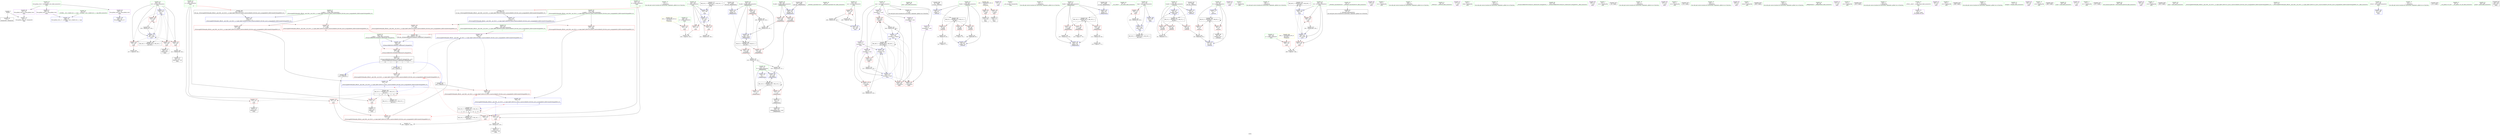 digraph "SVFG" {
	label="SVFG";

	Node0x563b959c5800 [shape=record,color=grey,label="{NodeID: 0\nNullPtr}"];
	Node0x563b959c5800 -> Node0x563b959e9190[style=solid];
	Node0x563b959c5800 -> Node0x563b959eeab0[style=solid];
	Node0x563b959f6620 [shape=record,color=grey,label="{NodeID: 263\n237 = cmp(236, 238, )\n}"];
	Node0x563b959f0270 [shape=record,color=blue,label="{NodeID: 180\n309\<--317\n__tmp\<--\n_ZSt4swapIiENSt9enable_ifIXsr6__and_ISt6__not_ISt15__is_tuple_likeIT_EESt21is_move_constructibleIS3_ESt18is_move_assignableIS3_EEE5valueEvE4typeERS3_SC_\n}"];
	Node0x563b959f0270 -> Node0x563b959ee640[style=dashed];
	Node0x563b959f0270 -> Node0x563b959ee710[style=dashed];
	Node0x563b959e74c0 [shape=record,color=purple,label="{NodeID: 97\n346\<--31\nllvm.global_ctors_1\<--llvm.global_ctors\nGlob }"];
	Node0x563b959e74c0 -> Node0x563b959ee9b0[style=solid];
	Node0x563b959e5460 [shape=record,color=green,label="{NodeID: 14\n72\<--1\n\<--dummyObj\nCan only get source location for instruction, argument, global var or function.}"];
	Node0x563b95a1b5a0 [shape=record,color=black,label="{NodeID: 360\n314 = PHI(334, )\n}"];
	Node0x563b95a1b5a0 -> Node0x563b959ee570[style=solid];
	Node0x563b95a01be0 [shape=record,color=black,label="{NodeID: 277\nMR_32V_2 = PHI(MR_32V_4, MR_32V_1, )\npts\{162 \}\n}"];
	Node0x563b95a01be0 -> Node0x563b959ef8b0[style=dashed];
	Node0x563b959e8080 [shape=record,color=red,label="{NodeID: 111\n135\<--104\n\<--B.addr\n_Z6BigModxxx\n}"];
	Node0x563b959e8080 -> Node0x563b959f6020[style=solid];
	Node0x563b959e6260 [shape=record,color=green,label="{NodeID: 28\n40\<--41\n_ZNSt8ios_base4InitC1Ev\<--_ZNSt8ios_base4InitC1Ev_field_insensitive\n}"];
	Node0x563b95a065e0 [shape=record,color=black,label="{NodeID: 291\nMR_24V_3 = PHI(MR_24V_5, MR_24V_2, )\npts\{154 \}\n|{|<s4>9|<s5>9|<s6>9|<s7>9}}"];
	Node0x563b95a065e0 -> Node0x563b959ed390[style=dashed];
	Node0x563b95a065e0 -> Node0x563b959ed460[style=dashed];
	Node0x563b95a065e0 -> Node0x563b95a00ce0[style=dashed];
	Node0x563b95a065e0 -> Node0x563b95a065e0[style=dashed];
	Node0x563b95a065e0:s4 -> Node0x563b959ee570[style=dashed,color=red];
	Node0x563b95a065e0:s5 -> Node0x563b959ee640[style=dashed,color=red];
	Node0x563b95a065e0:s6 -> Node0x563b959ee710[style=dashed,color=red];
	Node0x563b95a065e0:s7 -> Node0x563b959f0410[style=dashed,color=red];
	Node0x563b959ed530 [shape=record,color=red,label="{NodeID: 125\n185\<--155\n\<--cas\nmain\n}"];
	Node0x563b959ed530 -> Node0x563b959f5ba0[style=solid];
	Node0x563b959ed530 -> Node0x563b959ec020[style=solid];
	Node0x563b959e6ee0 [shape=record,color=green,label="{NodeID: 42\n149\<--150\nn\<--n_field_insensitive\nmain\n}"];
	Node0x563b959e6ee0 -> Node0x563b959ed050[style=solid];
	Node0x563b959ee090 [shape=record,color=red,label="{NodeID: 139\n248\<--247\n\<--arrayidx17\nmain\n}"];
	Node0x563b959ee090 -> Node0x563b959f4820[style=solid];
	Node0x563b959e8b50 [shape=record,color=green,label="{NodeID: 56\n286\<--287\nputs\<--puts_field_insensitive\n}"];
	Node0x563b959eec80 [shape=record,color=blue,label="{NodeID: 153\n65\<--62\nP.addr\<--P\n_Z3Powxx\n}"];
	Node0x563b959eec80 -> Node0x563b95a05af0[style=dashed];
	Node0x563b959e97d0 [shape=record,color=black,label="{NodeID: 70\n172\<--169\ncall\<--\nmain\n}"];
	Node0x563b959f52a0 [shape=record,color=grey,label="{NodeID: 250\n227 = Binary(226, 187, )\n}"];
	Node0x563b959f52a0 -> Node0x563b959efa50[style=solid];
	Node0x563b959ef7e0 [shape=record,color=blue,label="{NodeID: 167\n155\<--186\ncas\<--dec\nmain\n}"];
	Node0x563b959ef7e0 -> Node0x563b959ed530[style=dashed];
	Node0x563b959ef7e0 -> Node0x563b959ef7e0[style=dashed];
	Node0x563b959ea330 [shape=record,color=purple,label="{NodeID: 84\n170\<--11\n\<--.str\nmain\n}"];
	Node0x563b959db510 [shape=record,color=green,label="{NodeID: 1\n7\<--1\n__dso_handle\<--dummyObj\nGlob }"];
	Node0x563b959f67a0 [shape=record,color=grey,label="{NodeID: 264\n75 = cmp(74, 76, )\n}"];
	Node0x563b959f0340 [shape=record,color=blue,label="{NodeID: 181\n322\<--321\n\<--\n_ZSt4swapIiENSt9enable_ifIXsr6__and_ISt6__not_ISt15__is_tuple_likeIT_EESt21is_move_constructibleIS3_ESt18is_move_assignableIS3_EEE5valueEvE4typeERS3_SC_\n|{|<s1>9|<s2>9}}"];
	Node0x563b959f0340 -> Node0x563b959ee710[style=dashed];
	Node0x563b959f0340:s1 -> Node0x563b959ed1f0[style=dashed,color=blue];
	Node0x563b959f0340:s2 -> Node0x563b95a060e0[style=dashed,color=blue];
	Node0x563b959e75c0 [shape=record,color=purple,label="{NodeID: 98\n347\<--31\nllvm.global_ctors_2\<--llvm.global_ctors\nGlob }"];
	Node0x563b959e75c0 -> Node0x563b959eeab0[style=solid];
	Node0x563b959e5560 [shape=record,color=green,label="{NodeID: 15\n76\<--1\n\<--dummyObj\nCan only get source location for instruction, argument, global var or function.}"];
	Node0x563b95a1b790 [shape=record,color=black,label="{NodeID: 361\n320 = PHI(334, )\n}"];
	Node0x563b95a1b790 -> Node0x563b959ee640[style=solid];
	Node0x563b95a020e0 [shape=record,color=black,label="{NodeID: 278\nMR_34V_2 = PHI(MR_34V_4, MR_34V_1, )\npts\{164 \}\n}"];
	Node0x563b95a020e0 -> Node0x563b959efbf0[style=dashed];
	Node0x563b959e8150 [shape=record,color=red,label="{NodeID: 112\n117\<--106\n\<--P.addr\n_Z6BigModxxx\n}"];
	Node0x563b959e8150 -> Node0x563b959f6920[style=solid];
	Node0x563b959e6360 [shape=record,color=green,label="{NodeID: 29\n46\<--47\n__cxa_atexit\<--__cxa_atexit_field_insensitive\n}"];
	Node0x563b959ed600 [shape=record,color=red,label="{NodeID: 126\n258\<--157\n\<--loop\nmain\n}"];
	Node0x563b959ed600 -> Node0x563b959f6320[style=solid];
	Node0x563b959e6fb0 [shape=record,color=green,label="{NodeID: 43\n151\<--152\na\<--a_field_insensitive\nmain\n|{|<s3>9}}"];
	Node0x563b959e6fb0 -> Node0x563b959ed120[style=solid];
	Node0x563b959e6fb0 -> Node0x563b959ed1f0[style=solid];
	Node0x563b959e6fb0 -> Node0x563b959ed2c0[style=solid];
	Node0x563b959e6fb0:s3 -> Node0x563b95a1c150[style=solid,color=red];
	Node0x563b959ee160 [shape=record,color=red,label="{NodeID: 140\n276\<--275\n\<--arrayidx31\nmain\n}"];
	Node0x563b959e8c50 [shape=record,color=green,label="{NodeID: 57\n305\<--306\n__a.addr\<--__a.addr_field_insensitive\n_ZSt4swapIiENSt9enable_ifIXsr6__and_ISt6__not_ISt15__is_tuple_likeIT_EESt21is_move_constructibleIS3_ESt18is_move_assignableIS3_EEE5valueEvE4typeERS3_SC_\n}"];
	Node0x563b959e8c50 -> Node0x563b959ee230[style=solid];
	Node0x563b959e8c50 -> Node0x563b959ee300[style=solid];
	Node0x563b959e8c50 -> Node0x563b959f00d0[style=solid];
	Node0x563b959eed50 [shape=record,color=blue,label="{NodeID: 154\n67\<--72\nR\<--\n_Z3Powxx\n}"];
	Node0x563b959eed50 -> Node0x563b95a05be0[style=dashed];
	Node0x563b959e98a0 [shape=record,color=black,label="{NodeID: 71\n178\<--175\ncall1\<--\nmain\n}"];
	Node0x563b959f5420 [shape=record,color=grey,label="{NodeID: 251\n121 = Binary(120, 80, )\n}"];
	Node0x563b959f5420 -> Node0x563b959ebd20[style=solid];
	Node0x563b959ef8b0 [shape=record,color=blue,label="{NodeID: 168\n161\<--168\ni\<--\nmain\n}"];
	Node0x563b959ef8b0 -> Node0x563b959ed7a0[style=dashed];
	Node0x563b959ef8b0 -> Node0x563b959ed870[style=dashed];
	Node0x563b959ef8b0 -> Node0x563b959efb20[style=dashed];
	Node0x563b959ef8b0 -> Node0x563b95a01be0[style=dashed];
	Node0x563b959ea400 [shape=record,color=purple,label="{NodeID: 85\n171\<--13\n\<--.str.1\nmain\n}"];
	Node0x563b959d39d0 [shape=record,color=green,label="{NodeID: 2\n11\<--1\n.str\<--dummyObj\nGlob }"];
	Node0x563b959f6920 [shape=record,color=grey,label="{NodeID: 265\n118 = cmp(117, 76, )\n}"];
	Node0x563b959f0410 [shape=record,color=blue,label="{NodeID: 182\n326\<--325\n\<--\n_ZSt4swapIiENSt9enable_ifIXsr6__and_ISt6__not_ISt15__is_tuple_likeIT_EESt21is_move_constructibleIS3_ESt18is_move_assignableIS3_EEE5valueEvE4typeERS3_SC_\n|{<s0>9|<s1>9}}"];
	Node0x563b959f0410:s0 -> Node0x563b959ed460[style=dashed,color=blue];
	Node0x563b959f0410:s1 -> Node0x563b95a065e0[style=dashed,color=blue];
	Node0x563b959e76c0 [shape=record,color=red,label="{NodeID: 99\n169\<--15\n\<--stdin\nmain\n}"];
	Node0x563b959e76c0 -> Node0x563b959e97d0[style=solid];
	Node0x563b959e5660 [shape=record,color=green,label="{NodeID: 16\n80\<--1\n\<--dummyObj\nCan only get source location for instruction, argument, global var or function.}"];
	Node0x563b95a1b890 [shape=record,color=black,label="{NodeID: 362\n324 = PHI(334, )\n}"];
	Node0x563b95a1b890 -> Node0x563b959ee710[style=solid];
	Node0x563b95a025e0 [shape=record,color=black,label="{NodeID: 279\nMR_36V_2 = PHI(MR_36V_4, MR_36V_1, )\npts\{166 \}\n}"];
	Node0x563b95a025e0 -> Node0x563b959eff30[style=dashed];
	Node0x563b959e8220 [shape=record,color=red,label="{NodeID: 113\n120\<--106\n\<--P.addr\n_Z6BigModxxx\n}"];
	Node0x563b959e8220 -> Node0x563b959f5420[style=solid];
	Node0x563b959e6460 [shape=record,color=green,label="{NodeID: 30\n45\<--51\n_ZNSt8ios_base4InitD1Ev\<--_ZNSt8ios_base4InitD1Ev_field_insensitive\n}"];
	Node0x563b959e6460 -> Node0x563b959e9390[style=solid];
	Node0x563b959ed6d0 [shape=record,color=red,label="{NodeID: 127\n268\<--159\n\<--q\nmain\n}"];
	Node0x563b959ed6d0 -> Node0x563b959ec320[style=solid];
	Node0x563b959e7080 [shape=record,color=green,label="{NodeID: 44\n153\<--154\nb\<--b_field_insensitive\nmain\n|{|<s2>9}}"];
	Node0x563b959e7080 -> Node0x563b959ed390[style=solid];
	Node0x563b959e7080 -> Node0x563b959ed460[style=solid];
	Node0x563b959e7080:s2 -> Node0x563b95a1c260[style=solid,color=red];
	Node0x563b959ee230 [shape=record,color=red,label="{NodeID: 141\n313\<--305\n\<--__a.addr\n_ZSt4swapIiENSt9enable_ifIXsr6__and_ISt6__not_ISt15__is_tuple_likeIT_EESt21is_move_constructibleIS3_ESt18is_move_assignableIS3_EEE5valueEvE4typeERS3_SC_\n|{<s0>15}}"];
	Node0x563b959ee230:s0 -> Node0x563b95a1bc40[style=solid,color=red];
	Node0x563b959e8d20 [shape=record,color=green,label="{NodeID: 58\n307\<--308\n__b.addr\<--__b.addr_field_insensitive\n_ZSt4swapIiENSt9enable_ifIXsr6__and_ISt6__not_ISt15__is_tuple_likeIT_EESt21is_move_constructibleIS3_ESt18is_move_assignableIS3_EEE5valueEvE4typeERS3_SC_\n}"];
	Node0x563b959e8d20 -> Node0x563b959ee3d0[style=solid];
	Node0x563b959e8d20 -> Node0x563b959ee4a0[style=solid];
	Node0x563b959e8d20 -> Node0x563b959f01a0[style=solid];
	Node0x563b959eee20 [shape=record,color=blue,label="{NodeID: 155\n67\<--85\nR\<--mul\n_Z3Powxx\n}"];
	Node0x563b959eee20 -> Node0x563b95a05be0[style=dashed];
	Node0x563b959e9970 [shape=record,color=black,label="{NodeID: 72\n216\<--215\nidxprom\<--\nmain\n}"];
	Node0x563b959f55a0 [shape=record,color=grey,label="{NodeID: 252\n89 = Binary(88, 80, )\n}"];
	Node0x563b959f55a0 -> Node0x563b959eeef0[style=solid];
	Node0x563b959ef980 [shape=record,color=blue,label="{NodeID: 169\n217\<--219\narrayidx\<--inc\nmain\n}"];
	Node0x563b959ef980 -> Node0x563b959edef0[style=dashed];
	Node0x563b959ef980 -> Node0x563b959efa50[style=dashed];
	Node0x563b959ea4d0 [shape=record,color=purple,label="{NodeID: 86\n176\<--16\n\<--.str.2\nmain\n}"];
	Node0x563b959d4680 [shape=record,color=green,label="{NodeID: 3\n13\<--1\n.str.1\<--dummyObj\nGlob }"];
	Node0x563b959ebd20 [shape=record,color=grey,label="{NodeID: 266\n122 = cmp(121, 72, )\n}"];
	Node0x563b959f04e0 [shape=record,color=blue,label="{NodeID: 183\n336\<--335\n__t.addr\<--__t\n_ZSt4moveIRiEONSt16remove_referenceIT_E4typeEOS2_\n}"];
	Node0x563b959f04e0 -> Node0x563b959ee7e0[style=dashed];
	Node0x563b959e7790 [shape=record,color=red,label="{NodeID: 100\n175\<--20\n\<--stdout\nmain\n}"];
	Node0x563b959e7790 -> Node0x563b959e98a0[style=solid];
	Node0x563b959e5760 [shape=record,color=green,label="{NodeID: 17\n168\<--1\n\<--dummyObj\nCan only get source location for instruction, argument, global var or function.}"];
	Node0x563b95a1b9d0 [shape=record,color=black,label="{NodeID: 363\n101 = PHI()\n0th arg _Z6BigModxxx }"];
	Node0x563b95a1b9d0 -> Node0x563b959ef090[style=solid];
	Node0x563b95a02ae0 [shape=record,color=black,label="{NodeID: 280\nMR_38V_2 = PHI(MR_38V_6, MR_38V_1, )\npts\{100000 \}\n}"];
	Node0x563b95a02ae0 -> Node0x563b959ede20[style=dashed];
	Node0x563b95a02ae0 -> Node0x563b959edfc0[style=dashed];
	Node0x563b95a02ae0 -> Node0x563b959ee090[style=dashed];
	Node0x563b95a02ae0 -> Node0x563b959ee160[style=dashed];
	Node0x563b95a02ae0 -> Node0x563b959ef980[style=dashed];
	Node0x563b95a02ae0 -> Node0x563b959efcc0[style=dashed];
	Node0x563b95a02ae0 -> Node0x563b95a02ae0[style=dashed];
	Node0x563b959e82f0 [shape=record,color=red,label="{NodeID: 114\n131\<--106\n\<--P.addr\n_Z6BigModxxx\n}"];
	Node0x563b959e82f0 -> Node0x563b959f5ea0[style=solid];
	Node0x563b959e6560 [shape=record,color=green,label="{NodeID: 31\n58\<--59\n_Z3Powxx\<--_Z3Powxx_field_insensitive\n}"];
	Node0x563b95a074e0 [shape=record,color=black,label="{NodeID: 294\nMR_10V_3 = PHI(MR_10V_4, MR_10V_2, )\npts\{107 \}\n}"];
	Node0x563b95a074e0 -> Node0x563b959e8150[style=dashed];
	Node0x563b95a074e0 -> Node0x563b959e8220[style=dashed];
	Node0x563b95a074e0 -> Node0x563b959e82f0[style=dashed];
	Node0x563b95a074e0 -> Node0x563b959ef4a0[style=dashed];
	Node0x563b959ed7a0 [shape=record,color=red,label="{NodeID: 128\n201\<--161\n\<--i\nmain\n}"];
	Node0x563b959ed7a0 -> Node0x563b959ec1a0[style=solid];
	Node0x563b959e7150 [shape=record,color=green,label="{NodeID: 45\n155\<--156\ncas\<--cas_field_insensitive\nmain\n}"];
	Node0x563b959e7150 -> Node0x563b959ed530[style=solid];
	Node0x563b959e7150 -> Node0x563b959ef7e0[style=solid];
	Node0x563b95a09690 [shape=record,color=yellow,style=double,label="{NodeID: 308\n30V_1 = ENCHI(MR_30V_0)\npts\{160 \}\nFun[main]}"];
	Node0x563b95a09690 -> Node0x563b959ed6d0[style=dashed];
	Node0x563b959ee300 [shape=record,color=red,label="{NodeID: 142\n322\<--305\n\<--__a.addr\n_ZSt4swapIiENSt9enable_ifIXsr6__and_ISt6__not_ISt15__is_tuple_likeIT_EESt21is_move_constructibleIS3_ESt18is_move_assignableIS3_EEE5valueEvE4typeERS3_SC_\n}"];
	Node0x563b959ee300 -> Node0x563b959f0340[style=solid];
	Node0x563b959e8df0 [shape=record,color=green,label="{NodeID: 59\n309\<--310\n__tmp\<--__tmp_field_insensitive\n_ZSt4swapIiENSt9enable_ifIXsr6__and_ISt6__not_ISt15__is_tuple_likeIT_EESt21is_move_constructibleIS3_ESt18is_move_assignableIS3_EEE5valueEvE4typeERS3_SC_\n|{|<s1>17}}"];
	Node0x563b959e8df0 -> Node0x563b959f0270[style=solid];
	Node0x563b959e8df0:s1 -> Node0x563b95a1bc40[style=solid,color=red];
	Node0x563b959eeef0 [shape=record,color=blue,label="{NodeID: 156\n65\<--89\nP.addr\<--div\n_Z3Powxx\n}"];
	Node0x563b959eeef0 -> Node0x563b95a05af0[style=dashed];
	Node0x563b959e9a40 [shape=record,color=black,label="{NodeID: 73\n224\<--223\nidxprom6\<--add\nmain\n}"];
	Node0x563b959f5720 [shape=record,color=grey,label="{NodeID: 253\n93 = Binary(91, 92, )\n}"];
	Node0x563b959f5720 -> Node0x563b959eefc0[style=solid];
	Node0x563b959efa50 [shape=record,color=blue,label="{NodeID: 170\n225\<--227\narrayidx7\<--dec8\nmain\n}"];
	Node0x563b959efa50 -> Node0x563b959ede20[style=dashed];
	Node0x563b959efa50 -> Node0x563b959edfc0[style=dashed];
	Node0x563b959efa50 -> Node0x563b959ee090[style=dashed];
	Node0x563b959efa50 -> Node0x563b959ee160[style=dashed];
	Node0x563b959efa50 -> Node0x563b959ef980[style=dashed];
	Node0x563b959efa50 -> Node0x563b959efcc0[style=dashed];
	Node0x563b959efa50 -> Node0x563b95a02ae0[style=dashed];
	Node0x563b959ea5a0 [shape=record,color=purple,label="{NodeID: 87\n177\<--18\n\<--.str.3\nmain\n}"];
	Node0x563b959d4710 [shape=record,color=green,label="{NodeID: 4\n15\<--1\nstdin\<--dummyObj\nGlob }"];
	Node0x563b959ebea0 [shape=record,color=grey,label="{NodeID: 267\n81 = cmp(79, 72, )\n}"];
	Node0x563b959e7860 [shape=record,color=red,label="{NodeID: 101\n84\<--63\n\<--B.addr\n_Z3Powxx\n}"];
	Node0x563b959e7860 -> Node0x563b959f58a0[style=solid];
	Node0x563b959e5860 [shape=record,color=green,label="{NodeID: 18\n187\<--1\n\<--dummyObj\nCan only get source location for instruction, argument, global var or function.}"];
	Node0x563b95a1baa0 [shape=record,color=black,label="{NodeID: 364\n102 = PHI()\n1st arg _Z6BigModxxx }"];
	Node0x563b95a1baa0 -> Node0x563b959ef160[style=solid];
	Node0x563b959ecd10 [shape=record,color=red,label="{NodeID: 115\n127\<--108\n\<--M.addr\n_Z6BigModxxx\n}"];
	Node0x563b959ecd10 -> Node0x563b959f61a0[style=solid];
	Node0x563b959e6660 [shape=record,color=green,label="{NodeID: 32\n63\<--64\nB.addr\<--B.addr_field_insensitive\n_Z3Powxx\n}"];
	Node0x563b959e6660 -> Node0x563b959e7860[style=solid];
	Node0x563b959e6660 -> Node0x563b959e7930[style=solid];
	Node0x563b959e6660 -> Node0x563b959e7a00[style=solid];
	Node0x563b959e6660 -> Node0x563b959eebb0[style=solid];
	Node0x563b959e6660 -> Node0x563b959eefc0[style=solid];
	Node0x563b95a079e0 [shape=record,color=black,label="{NodeID: 295\nMR_14V_3 = PHI(MR_14V_5, MR_14V_2, )\npts\{111 \}\n}"];
	Node0x563b95a079e0 -> Node0x563b959eceb0[style=dashed];
	Node0x563b95a079e0 -> Node0x563b959ecf80[style=dashed];
	Node0x563b95a079e0 -> Node0x563b959ef3d0[style=dashed];
	Node0x563b95a079e0 -> Node0x563b95a079e0[style=dashed];
	Node0x563b959ed870 [shape=record,color=red,label="{NodeID: 129\n230\<--161\n\<--i\nmain\n}"];
	Node0x563b959ed870 -> Node0x563b959f5120[style=solid];
	Node0x563b959e7220 [shape=record,color=green,label="{NodeID: 46\n157\<--158\nloop\<--loop_field_insensitive\nmain\n}"];
	Node0x563b959e7220 -> Node0x563b959ed600[style=solid];
	Node0x563b959e7220 -> Node0x563b959ef710[style=solid];
	Node0x563b959e7220 -> Node0x563b959efe60[style=solid];
	Node0x563b959ee3d0 [shape=record,color=red,label="{NodeID: 143\n319\<--307\n\<--__b.addr\n_ZSt4swapIiENSt9enable_ifIXsr6__and_ISt6__not_ISt15__is_tuple_likeIT_EESt21is_move_constructibleIS3_ESt18is_move_assignableIS3_EEE5valueEvE4typeERS3_SC_\n|{<s0>16}}"];
	Node0x563b959ee3d0:s0 -> Node0x563b95a1bc40[style=solid,color=red];
	Node0x563b959e8ec0 [shape=record,color=green,label="{NodeID: 60\n315\<--316\n_ZSt4moveIRiEONSt16remove_referenceIT_E4typeEOS2_\<--_ZSt4moveIRiEONSt16remove_referenceIT_E4typeEOS2__field_insensitive\n}"];
	Node0x563b959eefc0 [shape=record,color=blue,label="{NodeID: 157\n63\<--93\nB.addr\<--mul2\n_Z3Powxx\n}"];
	Node0x563b959eefc0 -> Node0x563b95a04de0[style=dashed];
	Node0x563b959e9b10 [shape=record,color=black,label="{NodeID: 74\n242\<--241\nidxprom14\<--sub\nmain\n}"];
	Node0x563b959f58a0 [shape=record,color=grey,label="{NodeID: 254\n85 = Binary(83, 84, )\n}"];
	Node0x563b959f58a0 -> Node0x563b959eee20[style=solid];
	Node0x563b959efb20 [shape=record,color=blue,label="{NodeID: 171\n161\<--231\ni\<--inc9\nmain\n}"];
	Node0x563b959efb20 -> Node0x563b959ed7a0[style=dashed];
	Node0x563b959efb20 -> Node0x563b959ed870[style=dashed];
	Node0x563b959efb20 -> Node0x563b959efb20[style=dashed];
	Node0x563b959efb20 -> Node0x563b95a01be0[style=dashed];
	Node0x563b959ea670 [shape=record,color=purple,label="{NodeID: 88\n180\<--21\n\<--.str.4\nmain\n}"];
	Node0x563b959d3c90 [shape=record,color=green,label="{NodeID: 5\n16\<--1\n.str.2\<--dummyObj\nGlob }"];
	Node0x563b95a1ad00 [shape=record,color=black,label="{NodeID: 351\n43 = PHI()\n}"];
	Node0x563b959ec020 [shape=record,color=grey,label="{NodeID: 268\n189 = cmp(185, 168, )\n}"];
	Node0x563b959e7930 [shape=record,color=red,label="{NodeID: 102\n91\<--63\n\<--B.addr\n_Z3Powxx\n}"];
	Node0x563b959e7930 -> Node0x563b959f5720[style=solid];
	Node0x563b959e5960 [shape=record,color=green,label="{NodeID: 19\n192\<--1\n\<--dummyObj\nCan only get source location for instruction, argument, global var or function.}"];
	Node0x563b95a1bb70 [shape=record,color=black,label="{NodeID: 365\n103 = PHI()\n2nd arg _Z6BigModxxx }"];
	Node0x563b95a1bb70 -> Node0x563b959ef230[style=solid];
	Node0x563b959ecde0 [shape=record,color=red,label="{NodeID: 116\n137\<--108\n\<--M.addr\n_Z6BigModxxx\n}"];
	Node0x563b959ecde0 -> Node0x563b959f64a0[style=solid];
	Node0x563b959e6730 [shape=record,color=green,label="{NodeID: 33\n65\<--66\nP.addr\<--P.addr_field_insensitive\n_Z3Powxx\n}"];
	Node0x563b959e6730 -> Node0x563b959e7ad0[style=solid];
	Node0x563b959e6730 -> Node0x563b959e7ba0[style=solid];
	Node0x563b959e6730 -> Node0x563b959e7c70[style=solid];
	Node0x563b959e6730 -> Node0x563b959eec80[style=solid];
	Node0x563b959e6730 -> Node0x563b959eeef0[style=solid];
	Node0x563b95a07ee0 [shape=record,color=black,label="{NodeID: 296\nMR_8V_3 = PHI(MR_8V_4, MR_8V_2, )\npts\{105 \}\n}"];
	Node0x563b95a07ee0 -> Node0x563b959e7ee0[style=dashed];
	Node0x563b95a07ee0 -> Node0x563b959e7fb0[style=dashed];
	Node0x563b95a07ee0 -> Node0x563b959e8080[style=dashed];
	Node0x563b95a07ee0 -> Node0x563b959ef570[style=dashed];
	Node0x563b959ed940 [shape=record,color=red,label="{NodeID: 130\n236\<--163\n\<--i10\nmain\n}"];
	Node0x563b959ed940 -> Node0x563b959f6620[style=solid];
	Node0x563b959e72f0 [shape=record,color=green,label="{NodeID: 47\n159\<--160\nq\<--q_field_insensitive\nmain\n}"];
	Node0x563b959e72f0 -> Node0x563b959ed6d0[style=solid];
	Node0x563b959ee4a0 [shape=record,color=red,label="{NodeID: 144\n326\<--307\n\<--__b.addr\n_ZSt4swapIiENSt9enable_ifIXsr6__and_ISt6__not_ISt15__is_tuple_likeIT_EESt21is_move_constructibleIS3_ESt18is_move_assignableIS3_EEE5valueEvE4typeERS3_SC_\n}"];
	Node0x563b959ee4a0 -> Node0x563b959f0410[style=solid];
	Node0x563b959e8fc0 [shape=record,color=green,label="{NodeID: 61\n336\<--337\n__t.addr\<--__t.addr_field_insensitive\n_ZSt4moveIRiEONSt16remove_referenceIT_E4typeEOS2_\n}"];
	Node0x563b959e8fc0 -> Node0x563b959ee7e0[style=solid];
	Node0x563b959e8fc0 -> Node0x563b959f04e0[style=solid];
	Node0x563b959ef090 [shape=record,color=blue,label="{NodeID: 158\n104\<--101\nB.addr\<--B\n_Z6BigModxxx\n}"];
	Node0x563b959ef090 -> Node0x563b95a07ee0[style=dashed];
	Node0x563b959e9be0 [shape=record,color=black,label="{NodeID: 75\n246\<--245\nidxprom16\<--\nmain\n}"];
	Node0x563b959f5a20 [shape=record,color=grey,label="{NodeID: 255\n126 = Binary(124, 125, )\n}"];
	Node0x563b959f5a20 -> Node0x563b959f61a0[style=solid];
	Node0x563b959efbf0 [shape=record,color=blue,label="{NodeID: 172\n163\<--220\ni10\<--\nmain\n}"];
	Node0x563b959efbf0 -> Node0x563b959ed940[style=dashed];
	Node0x563b959efbf0 -> Node0x563b959eda10[style=dashed];
	Node0x563b959efbf0 -> Node0x563b959edae0[style=dashed];
	Node0x563b959efbf0 -> Node0x563b959edbb0[style=dashed];
	Node0x563b959efbf0 -> Node0x563b959efd90[style=dashed];
	Node0x563b959efbf0 -> Node0x563b95a020e0[style=dashed];
	Node0x563b959ea740 [shape=record,color=purple,label="{NodeID: 89\n197\<--21\n\<--.str.4\nmain\n}"];
	Node0x563b959d3d20 [shape=record,color=green,label="{NodeID: 6\n18\<--1\n.str.3\<--dummyObj\nGlob }"];
	Node0x563b95a1add0 [shape=record,color=black,label="{NodeID: 352\n278 = PHI()\n}"];
	Node0x563b959ec1a0 [shape=record,color=grey,label="{NodeID: 269\n203 = cmp(201, 202, )\n}"];
	Node0x563b959e7a00 [shape=record,color=red,label="{NodeID: 103\n92\<--63\n\<--B.addr\n_Z3Powxx\n}"];
	Node0x563b959e7a00 -> Node0x563b959f5720[style=solid];
	Node0x563b959e5a60 [shape=record,color=green,label="{NodeID: 20\n193\<--1\n\<--dummyObj\nCan only get source location for instruction, argument, global var or function.}"];
	Node0x563b95a1bc40 [shape=record,color=black,label="{NodeID: 366\n335 = PHI(313, 319, 309, )\n0th arg _ZSt4moveIRiEONSt16remove_referenceIT_E4typeEOS2_ }"];
	Node0x563b95a1bc40 -> Node0x563b959f04e0[style=solid];
	Node0x563b959eceb0 [shape=record,color=red,label="{NodeID: 117\n124\<--110\n\<--R\n_Z6BigModxxx\n}"];
	Node0x563b959eceb0 -> Node0x563b959f5a20[style=solid];
	Node0x563b959e6800 [shape=record,color=green,label="{NodeID: 34\n67\<--68\nR\<--R_field_insensitive\n_Z3Powxx\n}"];
	Node0x563b959e6800 -> Node0x563b959e7d40[style=solid];
	Node0x563b959e6800 -> Node0x563b959e7e10[style=solid];
	Node0x563b959e6800 -> Node0x563b959eed50[style=solid];
	Node0x563b959e6800 -> Node0x563b959eee20[style=solid];
	Node0x563b959eda10 [shape=record,color=red,label="{NodeID: 131\n240\<--163\n\<--i10\nmain\n}"];
	Node0x563b959eda10 -> Node0x563b959f4ca0[style=solid];
	Node0x563b959e83e0 [shape=record,color=green,label="{NodeID: 48\n161\<--162\ni\<--i_field_insensitive\nmain\n}"];
	Node0x563b959e83e0 -> Node0x563b959ed7a0[style=solid];
	Node0x563b959e83e0 -> Node0x563b959ed870[style=solid];
	Node0x563b959e83e0 -> Node0x563b959ef8b0[style=solid];
	Node0x563b959e83e0 -> Node0x563b959efb20[style=solid];
	Node0x563b959ee570 [shape=record,color=red,label="{NodeID: 145\n317\<--314\n\<--call\n_ZSt4swapIiENSt9enable_ifIXsr6__and_ISt6__not_ISt15__is_tuple_likeIT_EESt21is_move_constructibleIS3_ESt18is_move_assignableIS3_EEE5valueEvE4typeERS3_SC_\n}"];
	Node0x563b959ee570 -> Node0x563b959f0270[style=solid];
	Node0x563b959e9090 [shape=record,color=green,label="{NodeID: 62\n33\<--341\n_GLOBAL__sub_I_shakil.sust_1_1.cpp\<--_GLOBAL__sub_I_shakil.sust_1_1.cpp_field_insensitive\n}"];
	Node0x563b959e9090 -> Node0x563b959ee9b0[style=solid];
	Node0x563b959ef160 [shape=record,color=blue,label="{NodeID: 159\n106\<--102\nP.addr\<--P\n_Z6BigModxxx\n}"];
	Node0x563b959ef160 -> Node0x563b95a074e0[style=dashed];
	Node0x563b959e9cb0 [shape=record,color=black,label="{NodeID: 76\n274\<--273\nidxprom30\<--\nmain\n}"];
	Node0x563b959f5ba0 [shape=record,color=grey,label="{NodeID: 256\n186 = Binary(185, 187, )\n}"];
	Node0x563b959f5ba0 -> Node0x563b959ef7e0[style=solid];
	Node0x563b959efcc0 [shape=record,color=blue,label="{NodeID: 173\n247\<--249\narrayidx17\<--add18\nmain\n}"];
	Node0x563b959efcc0 -> Node0x563b959edfc0[style=dashed];
	Node0x563b959efcc0 -> Node0x563b959ee090[style=dashed];
	Node0x563b959efcc0 -> Node0x563b959ee160[style=dashed];
	Node0x563b959efcc0 -> Node0x563b959efcc0[style=dashed];
	Node0x563b959efcc0 -> Node0x563b95a02ae0[style=dashed];
	Node0x563b959ea810 [shape=record,color=purple,label="{NodeID: 90\n256\<--21\n\<--.str.4\nmain\n}"];
	Node0x563b959d3db0 [shape=record,color=green,label="{NodeID: 7\n20\<--1\nstdout\<--dummyObj\nGlob }"];
	Node0x563b95a1aea0 [shape=record,color=black,label="{NodeID: 353\n285 = PHI()\n}"];
	Node0x563b959ec320 [shape=record,color=grey,label="{NodeID: 270\n269 = cmp(267, 268, )\n}"];
	Node0x563b959e7ad0 [shape=record,color=red,label="{NodeID: 104\n74\<--65\n\<--P.addr\n_Z3Powxx\n}"];
	Node0x563b959e7ad0 -> Node0x563b959f67a0[style=solid];
	Node0x563b959e5b60 [shape=record,color=green,label="{NodeID: 21\n194\<--1\n\<--dummyObj\nCan only get source location for instruction, argument, global var or function.}"];
	Node0x563b95a1bfb0 [shape=record,color=black,label="{NodeID: 367\n61 = PHI()\n0th arg _Z3Powxx }"];
	Node0x563b95a1bfb0 -> Node0x563b959eebb0[style=solid];
	Node0x563b959ecf80 [shape=record,color=red,label="{NodeID: 118\n141\<--110\n\<--R\n_Z6BigModxxx\n}"];
	Node0x563b959ecf80 -> Node0x563b959e9560[style=solid];
	Node0x563b959e68d0 [shape=record,color=green,label="{NodeID: 35\n98\<--99\n_Z6BigModxxx\<--_Z6BigModxxx_field_insensitive\n}"];
	Node0x563b959edae0 [shape=record,color=red,label="{NodeID: 132\n245\<--163\n\<--i10\nmain\n}"];
	Node0x563b959edae0 -> Node0x563b959e9be0[style=solid];
	Node0x563b959e84b0 [shape=record,color=green,label="{NodeID: 49\n163\<--164\ni10\<--i10_field_insensitive\nmain\n}"];
	Node0x563b959e84b0 -> Node0x563b959ed940[style=solid];
	Node0x563b959e84b0 -> Node0x563b959eda10[style=solid];
	Node0x563b959e84b0 -> Node0x563b959edae0[style=solid];
	Node0x563b959e84b0 -> Node0x563b959edbb0[style=solid];
	Node0x563b959e84b0 -> Node0x563b959efbf0[style=solid];
	Node0x563b959e84b0 -> Node0x563b959efd90[style=solid];
	Node0x563b959ee640 [shape=record,color=red,label="{NodeID: 146\n321\<--320\n\<--call1\n_ZSt4swapIiENSt9enable_ifIXsr6__and_ISt6__not_ISt15__is_tuple_likeIT_EESt21is_move_constructibleIS3_ESt18is_move_assignableIS3_EEE5valueEvE4typeERS3_SC_\n}"];
	Node0x563b959ee640 -> Node0x563b959f0340[style=solid];
	Node0x563b959e9190 [shape=record,color=black,label="{NodeID: 63\n2\<--3\ndummyVal\<--dummyVal\n}"];
	Node0x563b959f4820 [shape=record,color=grey,label="{NodeID: 243\n249 = Binary(248, 244, )\n}"];
	Node0x563b959f4820 -> Node0x563b959efcc0[style=solid];
	Node0x563b959ef230 [shape=record,color=blue,label="{NodeID: 160\n108\<--103\nM.addr\<--M\n_Z6BigModxxx\n}"];
	Node0x563b959ef230 -> Node0x563b959ecd10[style=dashed];
	Node0x563b959ef230 -> Node0x563b959ecde0[style=dashed];
	Node0x563b959e9d80 [shape=record,color=black,label="{NodeID: 77\n334\<--339\n_ZSt4moveIRiEONSt16remove_referenceIT_E4typeEOS2__ret\<--\n_ZSt4moveIRiEONSt16remove_referenceIT_E4typeEOS2_\n|{<s0>15|<s1>16|<s2>17}}"];
	Node0x563b959e9d80:s0 -> Node0x563b95a1b5a0[style=solid,color=blue];
	Node0x563b959e9d80:s1 -> Node0x563b95a1b790[style=solid,color=blue];
	Node0x563b959e9d80:s2 -> Node0x563b95a1b890[style=solid,color=blue];
	Node0x563b959f5d20 [shape=record,color=grey,label="{NodeID: 257\n281 = Binary(280, 220, )\n}"];
	Node0x563b959f5d20 -> Node0x563b959f0000[style=solid];
	Node0x563b959efd90 [shape=record,color=blue,label="{NodeID: 174\n163\<--253\ni10\<--inc20\nmain\n}"];
	Node0x563b959efd90 -> Node0x563b959ed940[style=dashed];
	Node0x563b959efd90 -> Node0x563b959eda10[style=dashed];
	Node0x563b959efd90 -> Node0x563b959edae0[style=dashed];
	Node0x563b959efd90 -> Node0x563b959edbb0[style=dashed];
	Node0x563b959efd90 -> Node0x563b959efd90[style=dashed];
	Node0x563b959efd90 -> Node0x563b95a020e0[style=dashed];
	Node0x563b959ea8e0 [shape=record,color=purple,label="{NodeID: 91\n271\<--21\n\<--.str.4\nmain\n}"];
	Node0x563b959d3e40 [shape=record,color=green,label="{NodeID: 8\n21\<--1\n.str.4\<--dummyObj\nGlob }"];
	Node0x563b95a1afa0 [shape=record,color=black,label="{NodeID: 354\n181 = PHI()\n}"];
	Node0x563b959ec4a0 [shape=record,color=grey,label="{NodeID: 271\n209 = cmp(207, 208, )\n}"];
	Node0x563b959e7ba0 [shape=record,color=red,label="{NodeID: 105\n78\<--65\n\<--P.addr\n_Z3Powxx\n}"];
	Node0x563b959e7ba0 -> Node0x563b959f4e20[style=solid];
	Node0x563b959e5c60 [shape=record,color=green,label="{NodeID: 22\n220\<--1\n\<--dummyObj\nCan only get source location for instruction, argument, global var or function.}"];
	Node0x563b95a1c080 [shape=record,color=black,label="{NodeID: 368\n62 = PHI()\n1st arg _Z3Powxx }"];
	Node0x563b95a1c080 -> Node0x563b959eec80[style=solid];
	Node0x563b959ed050 [shape=record,color=red,label="{NodeID: 119\n202\<--149\n\<--n\nmain\n}"];
	Node0x563b959ed050 -> Node0x563b959ec1a0[style=solid];
	Node0x563b959e69d0 [shape=record,color=green,label="{NodeID: 36\n104\<--105\nB.addr\<--B.addr_field_insensitive\n_Z6BigModxxx\n}"];
	Node0x563b959e69d0 -> Node0x563b959e7ee0[style=solid];
	Node0x563b959e69d0 -> Node0x563b959e7fb0[style=solid];
	Node0x563b959e69d0 -> Node0x563b959e8080[style=solid];
	Node0x563b959e69d0 -> Node0x563b959ef090[style=solid];
	Node0x563b959e69d0 -> Node0x563b959ef570[style=solid];
	Node0x563b959edbb0 [shape=record,color=red,label="{NodeID: 133\n252\<--163\n\<--i10\nmain\n}"];
	Node0x563b959edbb0 -> Node0x563b959f49a0[style=solid];
	Node0x563b959e8580 [shape=record,color=green,label="{NodeID: 50\n165\<--166\ni25\<--i25_field_insensitive\nmain\n}"];
	Node0x563b959e8580 -> Node0x563b959edc80[style=solid];
	Node0x563b959e8580 -> Node0x563b959edd50[style=solid];
	Node0x563b959e8580 -> Node0x563b959eff30[style=solid];
	Node0x563b959e8580 -> Node0x563b959f0000[style=solid];
	Node0x563b959ee710 [shape=record,color=red,label="{NodeID: 147\n325\<--324\n\<--call2\n_ZSt4swapIiENSt9enable_ifIXsr6__and_ISt6__not_ISt15__is_tuple_likeIT_EESt21is_move_constructibleIS3_ESt18is_move_assignableIS3_EEE5valueEvE4typeERS3_SC_\n}"];
	Node0x563b959ee710 -> Node0x563b959f0410[style=solid];
	Node0x563b959e9290 [shape=record,color=black,label="{NodeID: 64\n9\<--8\n\<--sum\nCan only get source location for instruction, argument, global var or function.}"];
	Node0x563b959f49a0 [shape=record,color=grey,label="{NodeID: 244\n253 = Binary(252, 220, )\n}"];
	Node0x563b959f49a0 -> Node0x563b959efd90[style=solid];
	Node0x563b959ef300 [shape=record,color=blue,label="{NodeID: 161\n110\<--72\nR\<--\n_Z6BigModxxx\n}"];
	Node0x563b959ef300 -> Node0x563b95a079e0[style=dashed];
	Node0x563b959e9e50 [shape=record,color=purple,label="{NodeID: 78\n42\<--4\n\<--_ZStL8__ioinit\n__cxx_global_var_init\n}"];
	Node0x563b959f5ea0 [shape=record,color=grey,label="{NodeID: 258\n132 = Binary(131, 80, )\n}"];
	Node0x563b959f5ea0 -> Node0x563b959ef4a0[style=solid];
	Node0x563b959efe60 [shape=record,color=blue,label="{NodeID: 175\n157\<--259\nloop\<--inc23\nmain\n}"];
	Node0x563b959efe60 -> Node0x563b95a016e0[style=dashed];
	Node0x563b959ea9b0 [shape=record,color=purple,label="{NodeID: 92\n205\<--23\n\<--.str.5\nmain\n}"];
	Node0x563b959e4fe0 [shape=record,color=green,label="{NodeID: 9\n23\<--1\n.str.5\<--dummyObj\nGlob }"];
	Node0x563b95a1b0a0 [shape=record,color=black,label="{NodeID: 355\n198 = PHI()\n}"];
	Node0x563b959e7c70 [shape=record,color=red,label="{NodeID: 106\n88\<--65\n\<--P.addr\n_Z3Powxx\n}"];
	Node0x563b959e7c70 -> Node0x563b959f55a0[style=solid];
	Node0x563b959e5d60 [shape=record,color=green,label="{NodeID: 23\n238\<--1\n\<--dummyObj\nCan only get source location for instruction, argument, global var or function.}"];
	Node0x563b95a1c150 [shape=record,color=black,label="{NodeID: 369\n303 = PHI(151, )\n0th arg _ZSt4swapIiENSt9enable_ifIXsr6__and_ISt6__not_ISt15__is_tuple_likeIT_EESt21is_move_constructibleIS3_ESt18is_move_assignableIS3_EEE5valueEvE4typeERS3_SC_ }"];
	Node0x563b95a1c150 -> Node0x563b959f00d0[style=solid];
	Node0x563b959ed120 [shape=record,color=red,label="{NodeID: 120\n207\<--151\n\<--a\nmain\n}"];
	Node0x563b959ed120 -> Node0x563b959ec4a0[style=solid];
	Node0x563b959e6aa0 [shape=record,color=green,label="{NodeID: 37\n106\<--107\nP.addr\<--P.addr_field_insensitive\n_Z6BigModxxx\n}"];
	Node0x563b959e6aa0 -> Node0x563b959e8150[style=solid];
	Node0x563b959e6aa0 -> Node0x563b959e8220[style=solid];
	Node0x563b959e6aa0 -> Node0x563b959e82f0[style=solid];
	Node0x563b959e6aa0 -> Node0x563b959ef160[style=solid];
	Node0x563b959e6aa0 -> Node0x563b959ef4a0[style=solid];
	Node0x563b959edc80 [shape=record,color=red,label="{NodeID: 134\n267\<--165\n\<--i25\nmain\n}"];
	Node0x563b959edc80 -> Node0x563b959ec320[style=solid];
	Node0x563b959e8650 [shape=record,color=green,label="{NodeID: 51\n173\<--174\nfreopen\<--freopen_field_insensitive\n}"];
	Node0x563b959ee7e0 [shape=record,color=red,label="{NodeID: 148\n339\<--336\n\<--__t.addr\n_ZSt4moveIRiEONSt16remove_referenceIT_E4typeEOS2_\n}"];
	Node0x563b959ee7e0 -> Node0x563b959e9d80[style=solid];
	Node0x563b959e9390 [shape=record,color=black,label="{NodeID: 65\n44\<--45\n\<--_ZNSt8ios_base4InitD1Ev\nCan only get source location for instruction, argument, global var or function.}"];
	Node0x563b959f4b20 [shape=record,color=grey,label="{NodeID: 245\n219 = Binary(218, 220, )\n}"];
	Node0x563b959f4b20 -> Node0x563b959ef980[style=solid];
	Node0x563b959ef3d0 [shape=record,color=blue,label="{NodeID: 162\n110\<--128\nR\<--rem2\n_Z6BigModxxx\n}"];
	Node0x563b959ef3d0 -> Node0x563b95a079e0[style=dashed];
	Node0x563b959e9f20 [shape=record,color=purple,label="{NodeID: 79\n217\<--8\narrayidx\<--sum\nmain\n}"];
	Node0x563b959e9f20 -> Node0x563b959ede20[style=solid];
	Node0x563b959e9f20 -> Node0x563b959ef980[style=solid];
	Node0x563b959f6020 [shape=record,color=grey,label="{NodeID: 259\n136 = Binary(134, 135, )\n}"];
	Node0x563b959f6020 -> Node0x563b959f64a0[style=solid];
	Node0x563b959eff30 [shape=record,color=blue,label="{NodeID: 176\n165\<--168\ni25\<--\nmain\n}"];
	Node0x563b959eff30 -> Node0x563b959edc80[style=dashed];
	Node0x563b959eff30 -> Node0x563b959edd50[style=dashed];
	Node0x563b959eff30 -> Node0x563b959f0000[style=dashed];
	Node0x563b959eff30 -> Node0x563b95a025e0[style=dashed];
	Node0x563b959eaa80 [shape=record,color=purple,label="{NodeID: 93\n261\<--25\n\<--.str.6\nmain\n}"];
	Node0x563b959e50a0 [shape=record,color=green,label="{NodeID: 10\n25\<--1\n.str.6\<--dummyObj\nGlob }"];
	Node0x563b95a1b1a0 [shape=record,color=black,label="{NodeID: 356\n206 = PHI()\n}"];
	Node0x563b95a007e0 [shape=record,color=black,label="{NodeID: 273\nMR_22V_2 = PHI(MR_22V_3, MR_22V_1, )\npts\{152 \}\n}"];
	Node0x563b95a007e0 -> Node0x563b95a060e0[style=dashed];
	Node0x563b959e7d40 [shape=record,color=red,label="{NodeID: 107\n83\<--67\n\<--R\n_Z3Powxx\n}"];
	Node0x563b959e7d40 -> Node0x563b959f58a0[style=solid];
	Node0x563b959e5e60 [shape=record,color=green,label="{NodeID: 24\n4\<--6\n_ZStL8__ioinit\<--_ZStL8__ioinit_field_insensitive\nGlob }"];
	Node0x563b959e5e60 -> Node0x563b959e9e50[style=solid];
	Node0x563b95a1c260 [shape=record,color=black,label="{NodeID: 370\n304 = PHI(153, )\n1st arg _ZSt4swapIiENSt9enable_ifIXsr6__and_ISt6__not_ISt15__is_tuple_likeIT_EESt21is_move_constructibleIS3_ESt18is_move_assignableIS3_EEE5valueEvE4typeERS3_SC_ }"];
	Node0x563b95a1c260 -> Node0x563b959f01a0[style=solid];
	Node0x563b95a04de0 [shape=record,color=black,label="{NodeID: 287\nMR_2V_3 = PHI(MR_2V_4, MR_2V_2, )\npts\{64 \}\n}"];
	Node0x563b95a04de0 -> Node0x563b959e7860[style=dashed];
	Node0x563b95a04de0 -> Node0x563b959e7930[style=dashed];
	Node0x563b95a04de0 -> Node0x563b959e7a00[style=dashed];
	Node0x563b95a04de0 -> Node0x563b959eefc0[style=dashed];
	Node0x563b959ed1f0 [shape=record,color=red,label="{NodeID: 121\n215\<--151\n\<--a\nmain\n}"];
	Node0x563b959ed1f0 -> Node0x563b959e9970[style=solid];
	Node0x563b959e6b70 [shape=record,color=green,label="{NodeID: 38\n108\<--109\nM.addr\<--M.addr_field_insensitive\n_Z6BigModxxx\n}"];
	Node0x563b959e6b70 -> Node0x563b959ecd10[style=solid];
	Node0x563b959e6b70 -> Node0x563b959ecde0[style=solid];
	Node0x563b959e6b70 -> Node0x563b959ef230[style=solid];
	Node0x563b95a09040 [shape=record,color=yellow,style=double,label="{NodeID: 301\n16V_1 = ENCHI(MR_16V_0)\npts\{1 \}\nFun[main]}"];
	Node0x563b95a09040 -> Node0x563b959e76c0[style=dashed];
	Node0x563b95a09040 -> Node0x563b959e7790[style=dashed];
	Node0x563b959edd50 [shape=record,color=red,label="{NodeID: 135\n280\<--165\n\<--i25\nmain\n}"];
	Node0x563b959edd50 -> Node0x563b959f5d20[style=solid];
	Node0x563b959e8750 [shape=record,color=green,label="{NodeID: 52\n182\<--183\nscanf\<--scanf_field_insensitive\n}"];
	Node0x563b959ee8b0 [shape=record,color=blue,label="{NodeID: 149\n345\<--32\nllvm.global_ctors_0\<--\nGlob }"];
	Node0x563b959e9490 [shape=record,color=black,label="{NodeID: 66\n60\<--96\n_Z3Powxx_ret\<--\n_Z3Powxx\n}"];
	Node0x563b959f4ca0 [shape=record,color=grey,label="{NodeID: 246\n241 = Binary(240, 220, )\n}"];
	Node0x563b959f4ca0 -> Node0x563b959e9b10[style=solid];
	Node0x563b959ef4a0 [shape=record,color=blue,label="{NodeID: 163\n106\<--132\nP.addr\<--div\n_Z6BigModxxx\n}"];
	Node0x563b959ef4a0 -> Node0x563b95a074e0[style=dashed];
	Node0x563b959e9ff0 [shape=record,color=purple,label="{NodeID: 80\n225\<--8\narrayidx7\<--sum\nmain\n}"];
	Node0x563b959e9ff0 -> Node0x563b959edef0[style=solid];
	Node0x563b959e9ff0 -> Node0x563b959efa50[style=solid];
	Node0x563b959f61a0 [shape=record,color=grey,label="{NodeID: 260\n128 = Binary(126, 127, )\n}"];
	Node0x563b959f61a0 -> Node0x563b959ef3d0[style=solid];
	Node0x563b959f0000 [shape=record,color=blue,label="{NodeID: 177\n165\<--281\ni25\<--inc34\nmain\n}"];
	Node0x563b959f0000 -> Node0x563b959edc80[style=dashed];
	Node0x563b959f0000 -> Node0x563b959edd50[style=dashed];
	Node0x563b959f0000 -> Node0x563b959f0000[style=dashed];
	Node0x563b959f0000 -> Node0x563b95a025e0[style=dashed];
	Node0x563b959eab50 [shape=record,color=purple,label="{NodeID: 94\n277\<--27\n\<--.str.7\nmain\n}"];
	Node0x563b959e5160 [shape=record,color=green,label="{NodeID: 11\n27\<--1\n.str.7\<--dummyObj\nGlob }"];
	Node0x563b95a1b2a0 [shape=record,color=black,label="{NodeID: 357\n257 = PHI()\n}"];
	Node0x563b95a00ce0 [shape=record,color=black,label="{NodeID: 274\nMR_24V_2 = PHI(MR_24V_3, MR_24V_1, )\npts\{154 \}\n}"];
	Node0x563b95a00ce0 -> Node0x563b95a065e0[style=dashed];
	Node0x563b959e7e10 [shape=record,color=red,label="{NodeID: 108\n96\<--67\n\<--R\n_Z3Powxx\n}"];
	Node0x563b959e7e10 -> Node0x563b959e9490[style=solid];
	Node0x563b959e5f60 [shape=record,color=green,label="{NodeID: 25\n8\<--10\nsum\<--sum_field_insensitive\nGlob }"];
	Node0x563b959e5f60 -> Node0x563b959e9290[style=solid];
	Node0x563b959e5f60 -> Node0x563b959e9f20[style=solid];
	Node0x563b959e5f60 -> Node0x563b959e9ff0[style=solid];
	Node0x563b959e5f60 -> Node0x563b959ea0c0[style=solid];
	Node0x563b959e5f60 -> Node0x563b959ea190[style=solid];
	Node0x563b959e5f60 -> Node0x563b959ea260[style=solid];
	Node0x563b95a05af0 [shape=record,color=black,label="{NodeID: 288\nMR_4V_3 = PHI(MR_4V_4, MR_4V_2, )\npts\{66 \}\n}"];
	Node0x563b95a05af0 -> Node0x563b959e7ad0[style=dashed];
	Node0x563b95a05af0 -> Node0x563b959e7ba0[style=dashed];
	Node0x563b95a05af0 -> Node0x563b959e7c70[style=dashed];
	Node0x563b95a05af0 -> Node0x563b959eeef0[style=dashed];
	Node0x563b959ed2c0 [shape=record,color=red,label="{NodeID: 122\n273\<--151\n\<--a\nmain\n}"];
	Node0x563b959ed2c0 -> Node0x563b959e9cb0[style=solid];
	Node0x563b959e6c40 [shape=record,color=green,label="{NodeID: 39\n110\<--111\nR\<--R_field_insensitive\n_Z6BigModxxx\n}"];
	Node0x563b959e6c40 -> Node0x563b959eceb0[style=solid];
	Node0x563b959e6c40 -> Node0x563b959ecf80[style=solid];
	Node0x563b959e6c40 -> Node0x563b959ef300[style=solid];
	Node0x563b959e6c40 -> Node0x563b959ef3d0[style=solid];
	Node0x563b959ede20 [shape=record,color=red,label="{NodeID: 136\n218\<--217\n\<--arrayidx\nmain\n}"];
	Node0x563b959ede20 -> Node0x563b959f4b20[style=solid];
	Node0x563b959e8850 [shape=record,color=green,label="{NodeID: 53\n195\<--196\nllvm.memset.p0i8.i64\<--llvm.memset.p0i8.i64_field_insensitive\n}"];
	Node0x563b959ee9b0 [shape=record,color=blue,label="{NodeID: 150\n346\<--33\nllvm.global_ctors_1\<--_GLOBAL__sub_I_shakil.sust_1_1.cpp\nGlob }"];
	Node0x563b959e9560 [shape=record,color=black,label="{NodeID: 67\n142\<--141\nconv\<--\n_Z6BigModxxx\n}"];
	Node0x563b959e9560 -> Node0x563b959e9630[style=solid];
	Node0x563b959f4e20 [shape=record,color=grey,label="{NodeID: 247\n79 = Binary(78, 80, )\n}"];
	Node0x563b959f4e20 -> Node0x563b959ebea0[style=solid];
	Node0x563b959ef570 [shape=record,color=blue,label="{NodeID: 164\n104\<--138\nB.addr\<--rem4\n_Z6BigModxxx\n}"];
	Node0x563b959ef570 -> Node0x563b95a07ee0[style=dashed];
	Node0x563b959ea0c0 [shape=record,color=purple,label="{NodeID: 81\n243\<--8\narrayidx15\<--sum\nmain\n}"];
	Node0x563b959ea0c0 -> Node0x563b959edfc0[style=solid];
	Node0x563b959f6320 [shape=record,color=grey,label="{NodeID: 261\n259 = Binary(258, 220, )\n}"];
	Node0x563b959f6320 -> Node0x563b959efe60[style=solid];
	Node0x563b959f00d0 [shape=record,color=blue,label="{NodeID: 178\n305\<--303\n__a.addr\<--__a\n_ZSt4swapIiENSt9enable_ifIXsr6__and_ISt6__not_ISt15__is_tuple_likeIT_EESt21is_move_constructibleIS3_ESt18is_move_assignableIS3_EEE5valueEvE4typeERS3_SC_\n}"];
	Node0x563b959f00d0 -> Node0x563b959ee230[style=dashed];
	Node0x563b959f00d0 -> Node0x563b959ee300[style=dashed];
	Node0x563b959eac20 [shape=record,color=purple,label="{NodeID: 95\n284\<--29\n\<--.str.8\nmain\n}"];
	Node0x563b959e5260 [shape=record,color=green,label="{NodeID: 12\n29\<--1\n.str.8\<--dummyObj\nGlob }"];
	Node0x563b95a1b3a0 [shape=record,color=black,label="{NodeID: 358\n262 = PHI()\n}"];
	Node0x563b959e7ee0 [shape=record,color=red,label="{NodeID: 109\n125\<--104\n\<--B.addr\n_Z6BigModxxx\n}"];
	Node0x563b959e7ee0 -> Node0x563b959f5a20[style=solid];
	Node0x563b959e6060 [shape=record,color=green,label="{NodeID: 26\n31\<--35\nllvm.global_ctors\<--llvm.global_ctors_field_insensitive\nGlob }"];
	Node0x563b959e6060 -> Node0x563b959e73c0[style=solid];
	Node0x563b959e6060 -> Node0x563b959e74c0[style=solid];
	Node0x563b959e6060 -> Node0x563b959e75c0[style=solid];
	Node0x563b95a05be0 [shape=record,color=black,label="{NodeID: 289\nMR_6V_3 = PHI(MR_6V_5, MR_6V_2, )\npts\{68 \}\n}"];
	Node0x563b95a05be0 -> Node0x563b959e7d40[style=dashed];
	Node0x563b95a05be0 -> Node0x563b959e7e10[style=dashed];
	Node0x563b95a05be0 -> Node0x563b959eee20[style=dashed];
	Node0x563b95a05be0 -> Node0x563b95a05be0[style=dashed];
	Node0x563b959ed390 [shape=record,color=red,label="{NodeID: 123\n208\<--153\n\<--b\nmain\n}"];
	Node0x563b959ed390 -> Node0x563b959ec4a0[style=solid];
	Node0x563b959e6d10 [shape=record,color=green,label="{NodeID: 40\n144\<--145\nmain\<--main_field_insensitive\n}"];
	Node0x563b95a09230 [shape=record,color=yellow,style=double,label="{NodeID: 303\n20V_1 = ENCHI(MR_20V_0)\npts\{150 \}\nFun[main]}"];
	Node0x563b95a09230 -> Node0x563b959ed050[style=dashed];
	Node0x563b959edef0 [shape=record,color=red,label="{NodeID: 137\n226\<--225\n\<--arrayidx7\nmain\n}"];
	Node0x563b959edef0 -> Node0x563b959f52a0[style=solid];
	Node0x563b959e8950 [shape=record,color=green,label="{NodeID: 54\n212\<--213\n_ZSt4swapIiENSt9enable_ifIXsr6__and_ISt6__not_ISt15__is_tuple_likeIT_EESt21is_move_constructibleIS3_ESt18is_move_assignableIS3_EEE5valueEvE4typeERS3_SC_\<--_ZSt4swapIiENSt9enable_ifIXsr6__and_ISt6__not_ISt15__is_tuple_likeIT_EESt21is_move_constructibleIS3_ESt18is_move_assignableIS3_EEE5valueEvE4typeERS3_SC__field_insensitive\n}"];
	Node0x563b959eeab0 [shape=record,color=blue, style = dotted,label="{NodeID: 151\n347\<--3\nllvm.global_ctors_2\<--dummyVal\nGlob }"];
	Node0x563b959e9630 [shape=record,color=black,label="{NodeID: 68\n100\<--142\n_Z6BigModxxx_ret\<--conv\n_Z6BigModxxx\n}"];
	Node0x563b959f4fa0 [shape=record,color=grey,label="{NodeID: 248\n223 = Binary(222, 220, )\n}"];
	Node0x563b959f4fa0 -> Node0x563b959e9a40[style=solid];
	Node0x563b959ef640 [shape=record,color=blue,label="{NodeID: 165\n147\<--168\nretval\<--\nmain\n}"];
	Node0x563b959ea190 [shape=record,color=purple,label="{NodeID: 82\n247\<--8\narrayidx17\<--sum\nmain\n}"];
	Node0x563b959ea190 -> Node0x563b959ee090[style=solid];
	Node0x563b959ea190 -> Node0x563b959efcc0[style=solid];
	Node0x563b959f64a0 [shape=record,color=grey,label="{NodeID: 262\n138 = Binary(136, 137, )\n}"];
	Node0x563b959f64a0 -> Node0x563b959ef570[style=solid];
	Node0x563b959f01a0 [shape=record,color=blue,label="{NodeID: 179\n307\<--304\n__b.addr\<--__b\n_ZSt4swapIiENSt9enable_ifIXsr6__and_ISt6__not_ISt15__is_tuple_likeIT_EESt21is_move_constructibleIS3_ESt18is_move_assignableIS3_EEE5valueEvE4typeERS3_SC_\n}"];
	Node0x563b959f01a0 -> Node0x563b959ee3d0[style=dashed];
	Node0x563b959f01a0 -> Node0x563b959ee4a0[style=dashed];
	Node0x563b959e73c0 [shape=record,color=purple,label="{NodeID: 96\n345\<--31\nllvm.global_ctors_0\<--llvm.global_ctors\nGlob }"];
	Node0x563b959e73c0 -> Node0x563b959ee8b0[style=solid];
	Node0x563b959e5360 [shape=record,color=green,label="{NodeID: 13\n32\<--1\n\<--dummyObj\nCan only get source location for instruction, argument, global var or function.}"];
	Node0x563b95a1b4a0 [shape=record,color=black,label="{NodeID: 359\n272 = PHI()\n}"];
	Node0x563b95a016e0 [shape=record,color=black,label="{NodeID: 276\nMR_28V_3 = PHI(MR_28V_4, MR_28V_2, )\npts\{158 \}\n}"];
	Node0x563b95a016e0 -> Node0x563b959ed600[style=dashed];
	Node0x563b95a016e0 -> Node0x563b959efe60[style=dashed];
	Node0x563b959e7fb0 [shape=record,color=red,label="{NodeID: 110\n134\<--104\n\<--B.addr\n_Z6BigModxxx\n}"];
	Node0x563b959e7fb0 -> Node0x563b959f6020[style=solid];
	Node0x563b959e6160 [shape=record,color=green,label="{NodeID: 27\n36\<--37\n__cxx_global_var_init\<--__cxx_global_var_init_field_insensitive\n}"];
	Node0x563b95a060e0 [shape=record,color=black,label="{NodeID: 290\nMR_22V_3 = PHI(MR_22V_5, MR_22V_2, )\npts\{152 \}\n|{|<s5>9|<s6>9|<s7>9}}"];
	Node0x563b95a060e0 -> Node0x563b959ed120[style=dashed];
	Node0x563b95a060e0 -> Node0x563b959ed1f0[style=dashed];
	Node0x563b95a060e0 -> Node0x563b959ed2c0[style=dashed];
	Node0x563b95a060e0 -> Node0x563b95a007e0[style=dashed];
	Node0x563b95a060e0 -> Node0x563b95a060e0[style=dashed];
	Node0x563b95a060e0:s5 -> Node0x563b959ee570[style=dashed,color=red];
	Node0x563b95a060e0:s6 -> Node0x563b959ee640[style=dashed,color=red];
	Node0x563b95a060e0:s7 -> Node0x563b959f0340[style=dashed,color=red];
	Node0x563b959ed460 [shape=record,color=red,label="{NodeID: 124\n222\<--153\n\<--b\nmain\n}"];
	Node0x563b959ed460 -> Node0x563b959f4fa0[style=solid];
	Node0x563b959e6e10 [shape=record,color=green,label="{NodeID: 41\n147\<--148\nretval\<--retval_field_insensitive\nmain\n}"];
	Node0x563b959e6e10 -> Node0x563b959ef640[style=solid];
	Node0x563b959edfc0 [shape=record,color=red,label="{NodeID: 138\n244\<--243\n\<--arrayidx15\nmain\n}"];
	Node0x563b959edfc0 -> Node0x563b959f4820[style=solid];
	Node0x563b959e8a50 [shape=record,color=green,label="{NodeID: 55\n263\<--264\nprintf\<--printf_field_insensitive\n}"];
	Node0x563b959eebb0 [shape=record,color=blue,label="{NodeID: 152\n63\<--61\nB.addr\<--B\n_Z3Powxx\n}"];
	Node0x563b959eebb0 -> Node0x563b95a04de0[style=dashed];
	Node0x563b959e9700 [shape=record,color=black,label="{NodeID: 69\n146\<--168\nmain_ret\<--\nmain\n}"];
	Node0x563b959f5120 [shape=record,color=grey,label="{NodeID: 249\n231 = Binary(230, 220, )\n}"];
	Node0x563b959f5120 -> Node0x563b959efb20[style=solid];
	Node0x563b959ef710 [shape=record,color=blue,label="{NodeID: 166\n157\<--168\nloop\<--\nmain\n}"];
	Node0x563b959ef710 -> Node0x563b95a016e0[style=dashed];
	Node0x563b959ea260 [shape=record,color=purple,label="{NodeID: 83\n275\<--8\narrayidx31\<--sum\nmain\n}"];
	Node0x563b959ea260 -> Node0x563b959ee160[style=solid];
}

